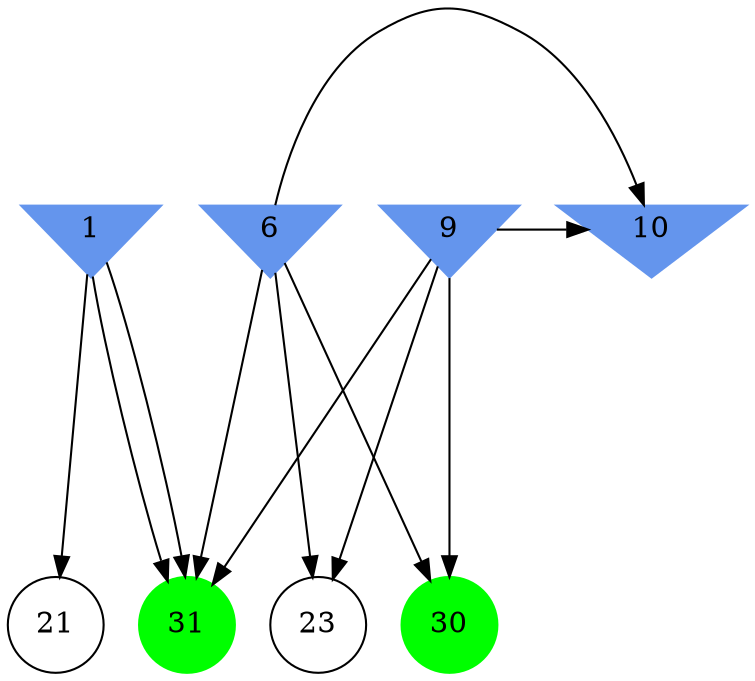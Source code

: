 digraph brain {
	ranksep=2.0;
	1 [shape=invtriangle,style=filled,color=cornflowerblue];
	6 [shape=invtriangle,style=filled,color=cornflowerblue];
	9 [shape=invtriangle,style=filled,color=cornflowerblue];
	10 [shape=invtriangle,style=filled,color=cornflowerblue];
	21 [shape=circle,color=black];
	23 [shape=circle,color=black];
	30 [shape=circle,style=filled,color=green];
	31 [shape=circle,style=filled,color=green];
	1	->	31;
	1	->	21;
	1	->	31;
	6	->	10;
	6	->	31;
	6	->	30;
	6	->	23;
	9	->	10;
	9	->	31;
	9	->	30;
	9	->	23;
	{ rank=same; 1; 6; 9; 10; }
	{ rank=same; 21; 23; }
	{ rank=same; 30; 31; }
}
